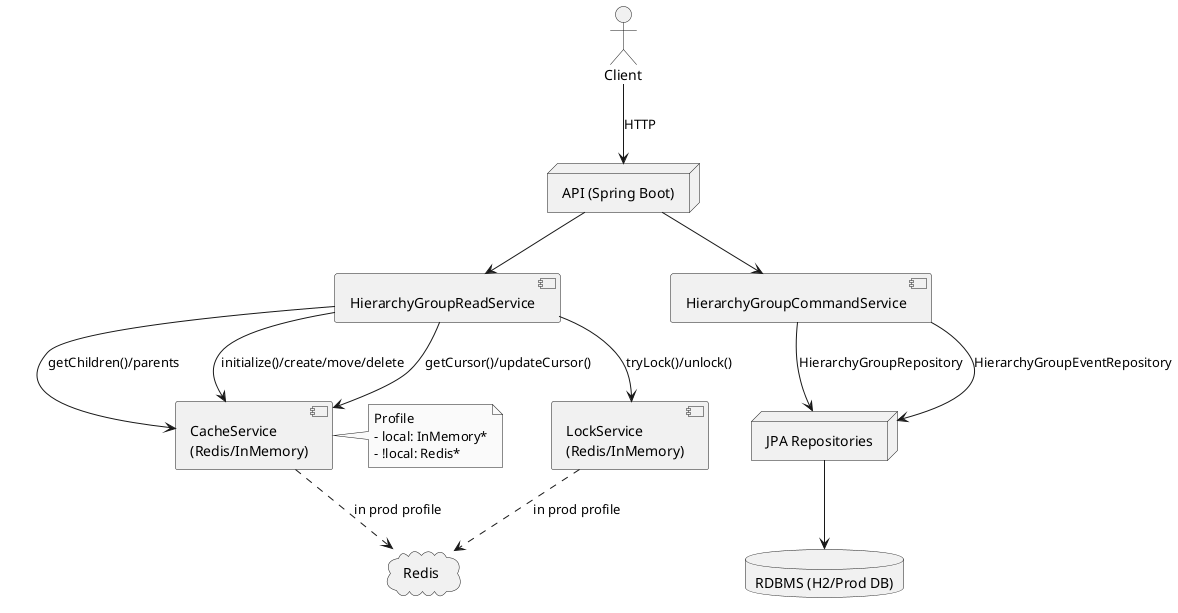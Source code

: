@startuml
skinparam monochrome true
skinparam defaultTextAlignment left
skinparam shadowing false

actor Client
node "API (Spring Boot)" as API
component "HierarchyGroupReadService" as ReadSvc
component "HierarchyGroupCommandService" as CmdSvc
component "CacheService\n(Redis/InMemory)" as Cache
component "LockService\n(Redis/InMemory)" as Lock
node "JPA Repositories" as JPA
cloud "Redis" as Redis
database "RDBMS (H2/Prod DB)" as DB

Client --> API : HTTP
API --> ReadSvc
API --> CmdSvc

ReadSvc --> Cache : getChildren()/parents
ReadSvc --> Cache : initialize()/create/move/delete
ReadSvc --> Cache : getCursor()/updateCursor()
ReadSvc --> Lock : tryLock()/unlock()

CmdSvc --> JPA : HierarchyGroupRepository
CmdSvc --> JPA : HierarchyGroupEventRepository

JPA --> DB
Cache ..> Redis : in prod profile
Lock  ..> Redis : in prod profile

note right of Cache
  Profile
  - local: InMemory*
  - !local: Redis*
end note

@enduml
